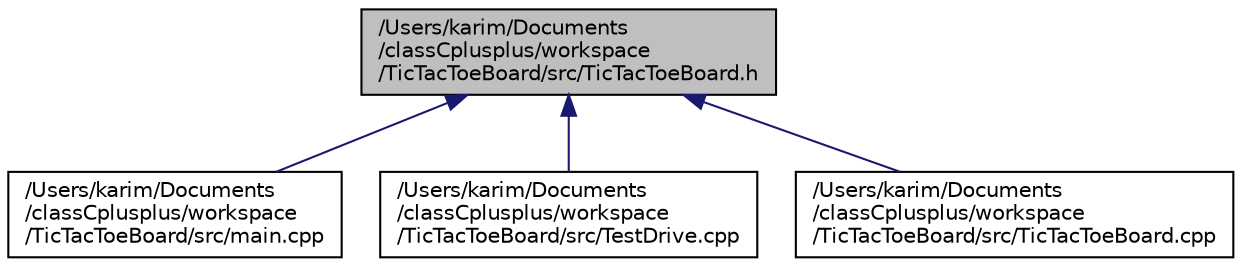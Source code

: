 digraph "/Users/karim/Documents/classCplusplus/workspace/TicTacToeBoard/src/TicTacToeBoard.h"
{
  edge [fontname="Helvetica",fontsize="10",labelfontname="Helvetica",labelfontsize="10"];
  node [fontname="Helvetica",fontsize="10",shape=record];
  Node1 [label="/Users/karim/Documents\l/classCplusplus/workspace\l/TicTacToeBoard/src/TicTacToeBoard.h",height=0.2,width=0.4,color="black", fillcolor="grey75", style="filled", fontcolor="black"];
  Node1 -> Node2 [dir="back",color="midnightblue",fontsize="10",style="solid",fontname="Helvetica"];
  Node2 [label="/Users/karim/Documents\l/classCplusplus/workspace\l/TicTacToeBoard/src/main.cpp",height=0.2,width=0.4,color="black", fillcolor="white", style="filled",URL="$main_8cpp.html"];
  Node1 -> Node3 [dir="back",color="midnightblue",fontsize="10",style="solid",fontname="Helvetica"];
  Node3 [label="/Users/karim/Documents\l/classCplusplus/workspace\l/TicTacToeBoard/src/TestDrive.cpp",height=0.2,width=0.4,color="black", fillcolor="white", style="filled",URL="$_test_drive_8cpp.html",tooltip="This is my test drive program implentation file. A test for each of the classes is defined in the fun..."];
  Node1 -> Node4 [dir="back",color="midnightblue",fontsize="10",style="solid",fontname="Helvetica"];
  Node4 [label="/Users/karim/Documents\l/classCplusplus/workspace\l/TicTacToeBoard/src/TicTacToeBoard.cpp",height=0.2,width=0.4,color="black", fillcolor="white", style="filled",URL="$_tic_tac_toe_board_8cpp.html",tooltip="This is the tic tac toe board implentation file. "];
}
